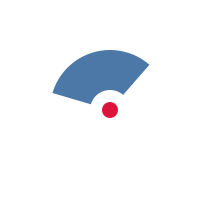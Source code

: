 {
  "$schema": "https://vega.github.io/schema/vega/v5.json",
  "description": "A simple pie chart with embedded data.",
  "background": "white",
  "padding": 5,
  "width": 100,
  "height": 100,
  "style": "view",
  "marks": [
    {
      "name": "marks",
      "type": "arc",
      "style": ["arc"],
      "encode": {
        "update": {
          "x": {"value": 50},
          "y": {"value": 50},
          "outerRadius": {"value": 10},
          "innerRadius": {"value": 30},
          "startAngle": {"value": 5},
          "endAngle": {"value": 7}
        }
      }
    },
    {
      "type": "symbol",
      "encode": {
        "update": {
          "x": {"value": 50},
          "y": {"value": 50},
          "fill": {"value": "crimson"}
        }
      }
    }
  ]
}